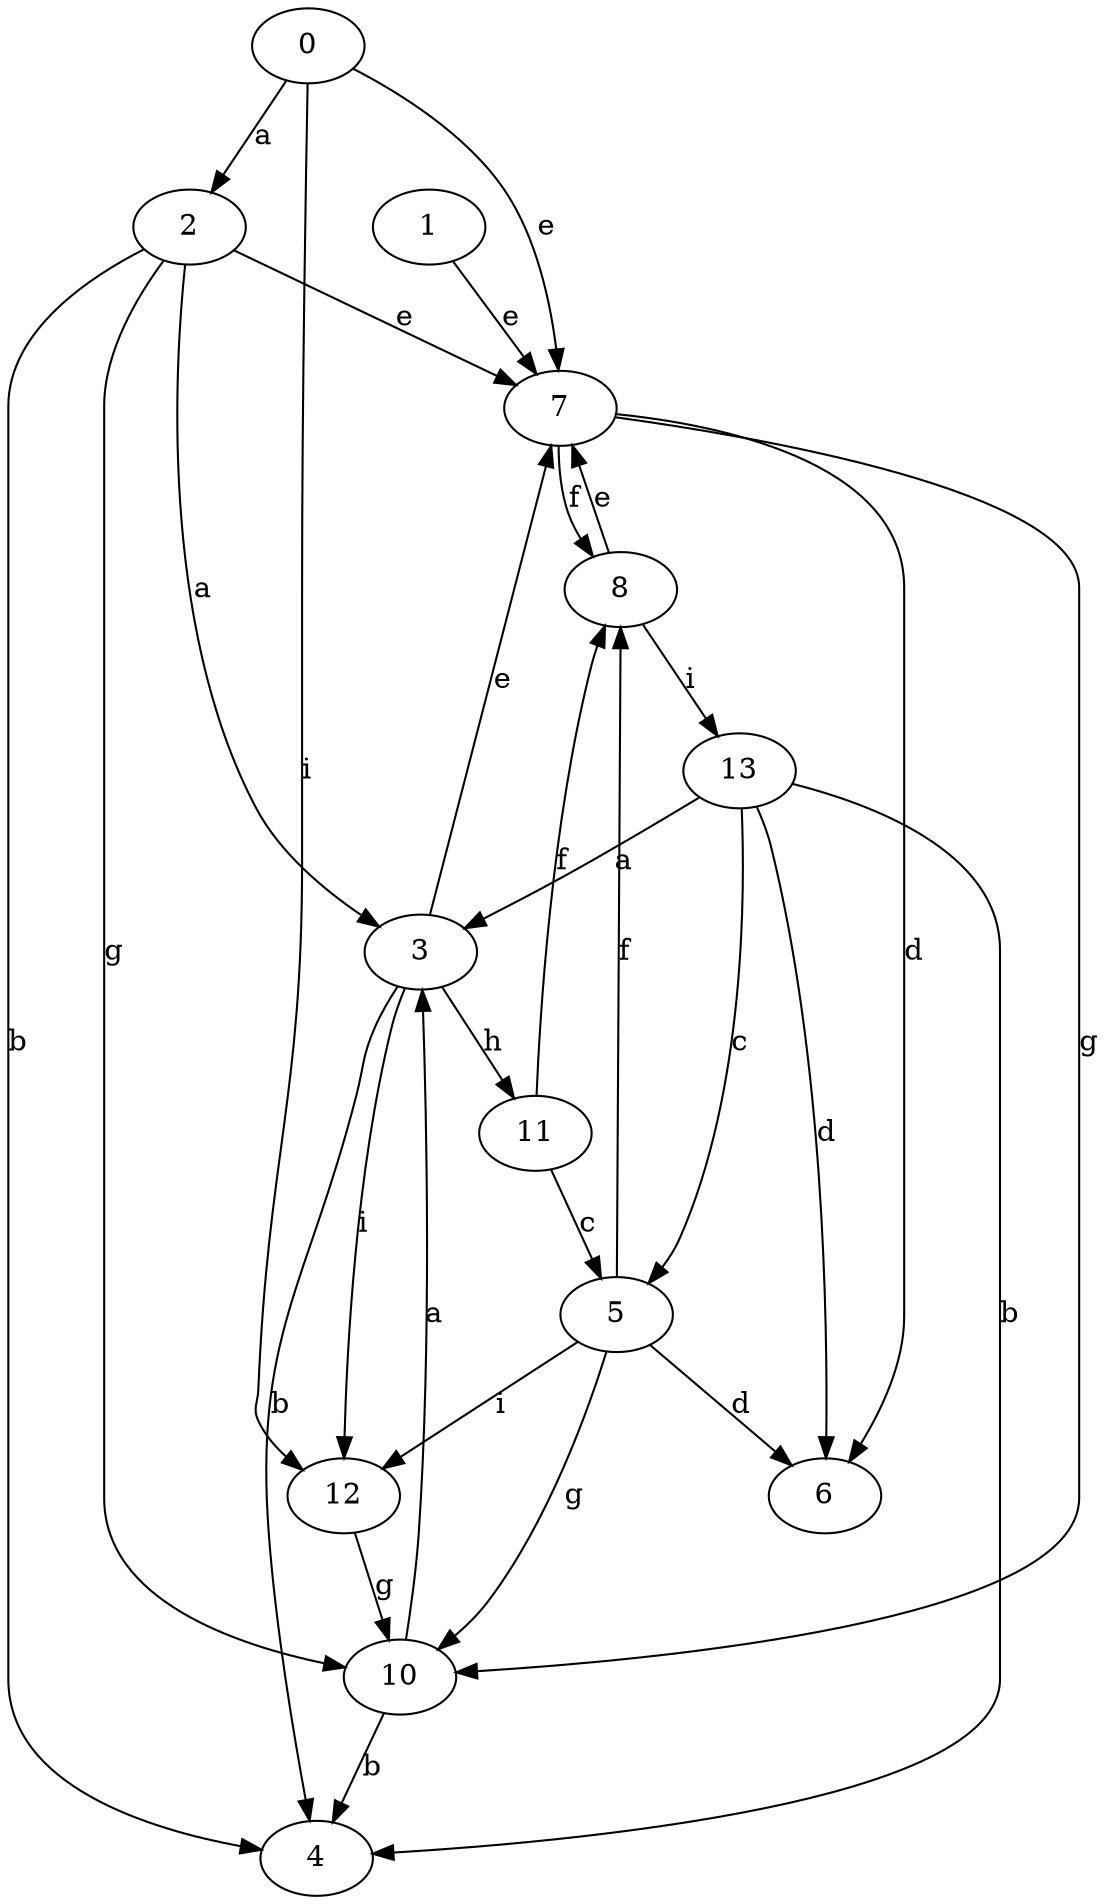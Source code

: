 strict digraph  {
1;
0;
2;
3;
4;
5;
6;
7;
8;
10;
11;
12;
13;
1 -> 7  [label=e];
0 -> 2  [label=a];
0 -> 7  [label=e];
0 -> 12  [label=i];
2 -> 3  [label=a];
2 -> 4  [label=b];
2 -> 7  [label=e];
2 -> 10  [label=g];
3 -> 4  [label=b];
3 -> 7  [label=e];
3 -> 11  [label=h];
3 -> 12  [label=i];
5 -> 6  [label=d];
5 -> 8  [label=f];
5 -> 10  [label=g];
5 -> 12  [label=i];
7 -> 6  [label=d];
7 -> 8  [label=f];
7 -> 10  [label=g];
8 -> 7  [label=e];
8 -> 13  [label=i];
10 -> 3  [label=a];
10 -> 4  [label=b];
11 -> 5  [label=c];
11 -> 8  [label=f];
12 -> 10  [label=g];
13 -> 3  [label=a];
13 -> 4  [label=b];
13 -> 5  [label=c];
13 -> 6  [label=d];
}
